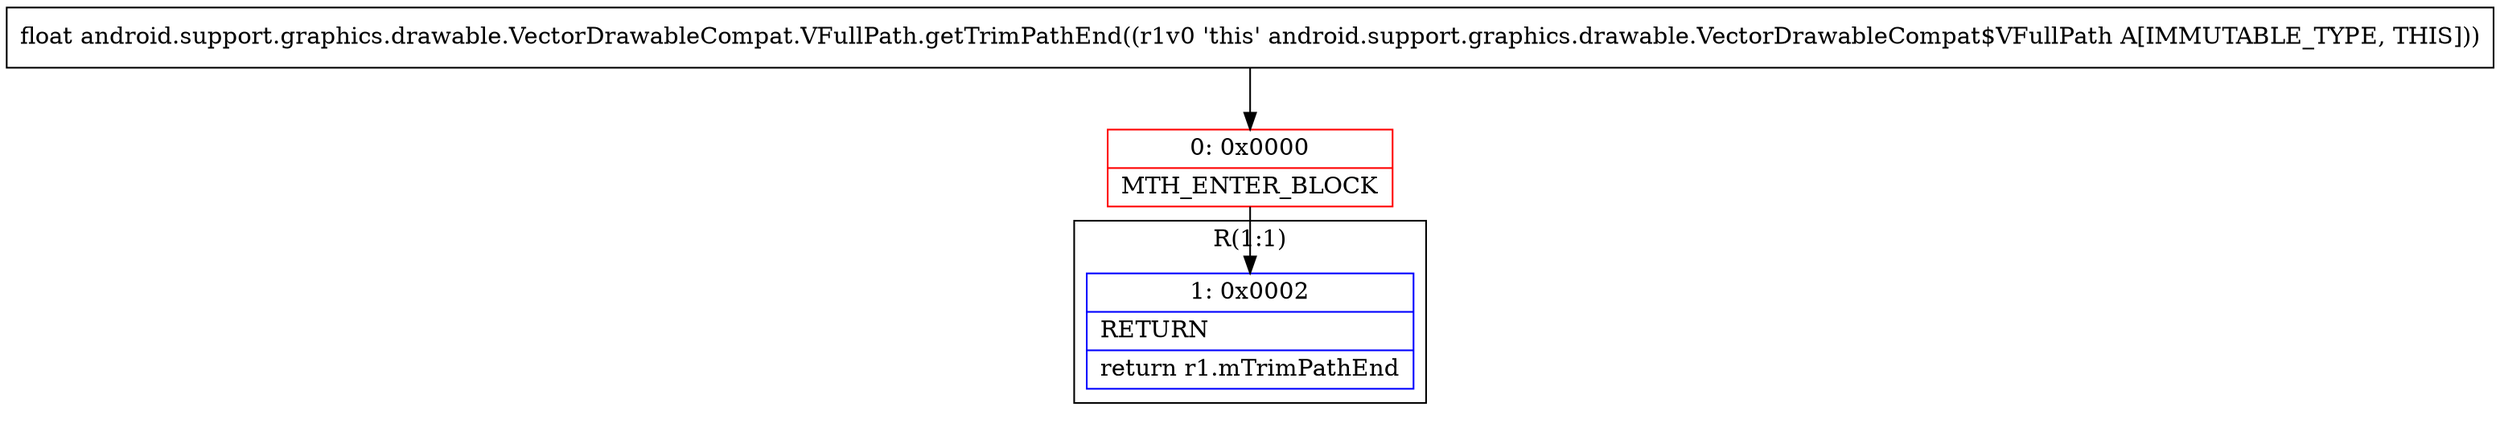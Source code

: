 digraph "CFG forandroid.support.graphics.drawable.VectorDrawableCompat.VFullPath.getTrimPathEnd()F" {
subgraph cluster_Region_1736011985 {
label = "R(1:1)";
node [shape=record,color=blue];
Node_1 [shape=record,label="{1\:\ 0x0002|RETURN\l|return r1.mTrimPathEnd\l}"];
}
Node_0 [shape=record,color=red,label="{0\:\ 0x0000|MTH_ENTER_BLOCK\l}"];
MethodNode[shape=record,label="{float android.support.graphics.drawable.VectorDrawableCompat.VFullPath.getTrimPathEnd((r1v0 'this' android.support.graphics.drawable.VectorDrawableCompat$VFullPath A[IMMUTABLE_TYPE, THIS])) }"];
MethodNode -> Node_0;
Node_0 -> Node_1;
}

